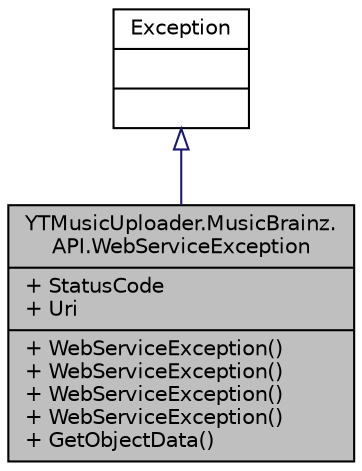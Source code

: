digraph "YTMusicUploader.MusicBrainz.API.WebServiceException"
{
 // LATEX_PDF_SIZE
  edge [fontname="Helvetica",fontsize="10",labelfontname="Helvetica",labelfontsize="10"];
  node [fontname="Helvetica",fontsize="10",shape=record];
  Node1 [label="{YTMusicUploader.MusicBrainz.\lAPI.WebServiceException\n|+ StatusCode\l+ Uri\l|+ WebServiceException()\l+ WebServiceException()\l+ WebServiceException()\l+ WebServiceException()\l+ GetObjectData()\l}",height=0.2,width=0.4,color="black", fillcolor="grey75", style="filled", fontcolor="black",tooltip="Exception containing error information returned by the MusicBrainz webservice."];
  Node2 -> Node1 [dir="back",color="midnightblue",fontsize="10",style="solid",arrowtail="onormal",fontname="Helvetica"];
  Node2 [label="{Exception\n||}",height=0.2,width=0.4,color="black", fillcolor="white", style="filled",URL="$df/d70/class_exception.html",tooltip=" "];
}
